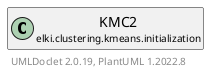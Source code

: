 @startuml
    remove .*\.(Instance|Par|Parameterizer|Factory)$
    set namespaceSeparator none
    hide empty fields
    hide empty methods

    class "<size:14>KMC2.Instance\n<size:10>elki.clustering.kmeans.initialization" as elki.clustering.kmeans.initialization.KMC2.Instance [[KMC2.Instance.html]] {
        #relation: Relation<? extends NumberVector>
        #distance: NumberVectorDistance<?>
        #weights: WritableDoubleDataStore
        #diststat: long
        #m: int
        #random: Random
        +Instance(Relation<? extends NumberVector>, NumberVectorDistance<?>, int, RandomFactory)
        #initialWeights(NumberVector): double
        +run(int): double[]
        #distance(NumberVector, DBIDRef): double
        #chooseRemaining(int, List<NumberVector>, double): void
        #sample(double): DBIDRef
        #distance(DBIDRef, List<NumberVector>): double
        #getLogger(): Logging
    }

    class "<size:14>KMC2\n<size:10>elki.clustering.kmeans.initialization" as elki.clustering.kmeans.initialization.KMC2 [[KMC2.html]]

    elki.clustering.kmeans.initialization.KMC2 +-- elki.clustering.kmeans.initialization.KMC2.Instance

    center footer UMLDoclet 2.0.19, PlantUML 1.2022.8
@enduml
